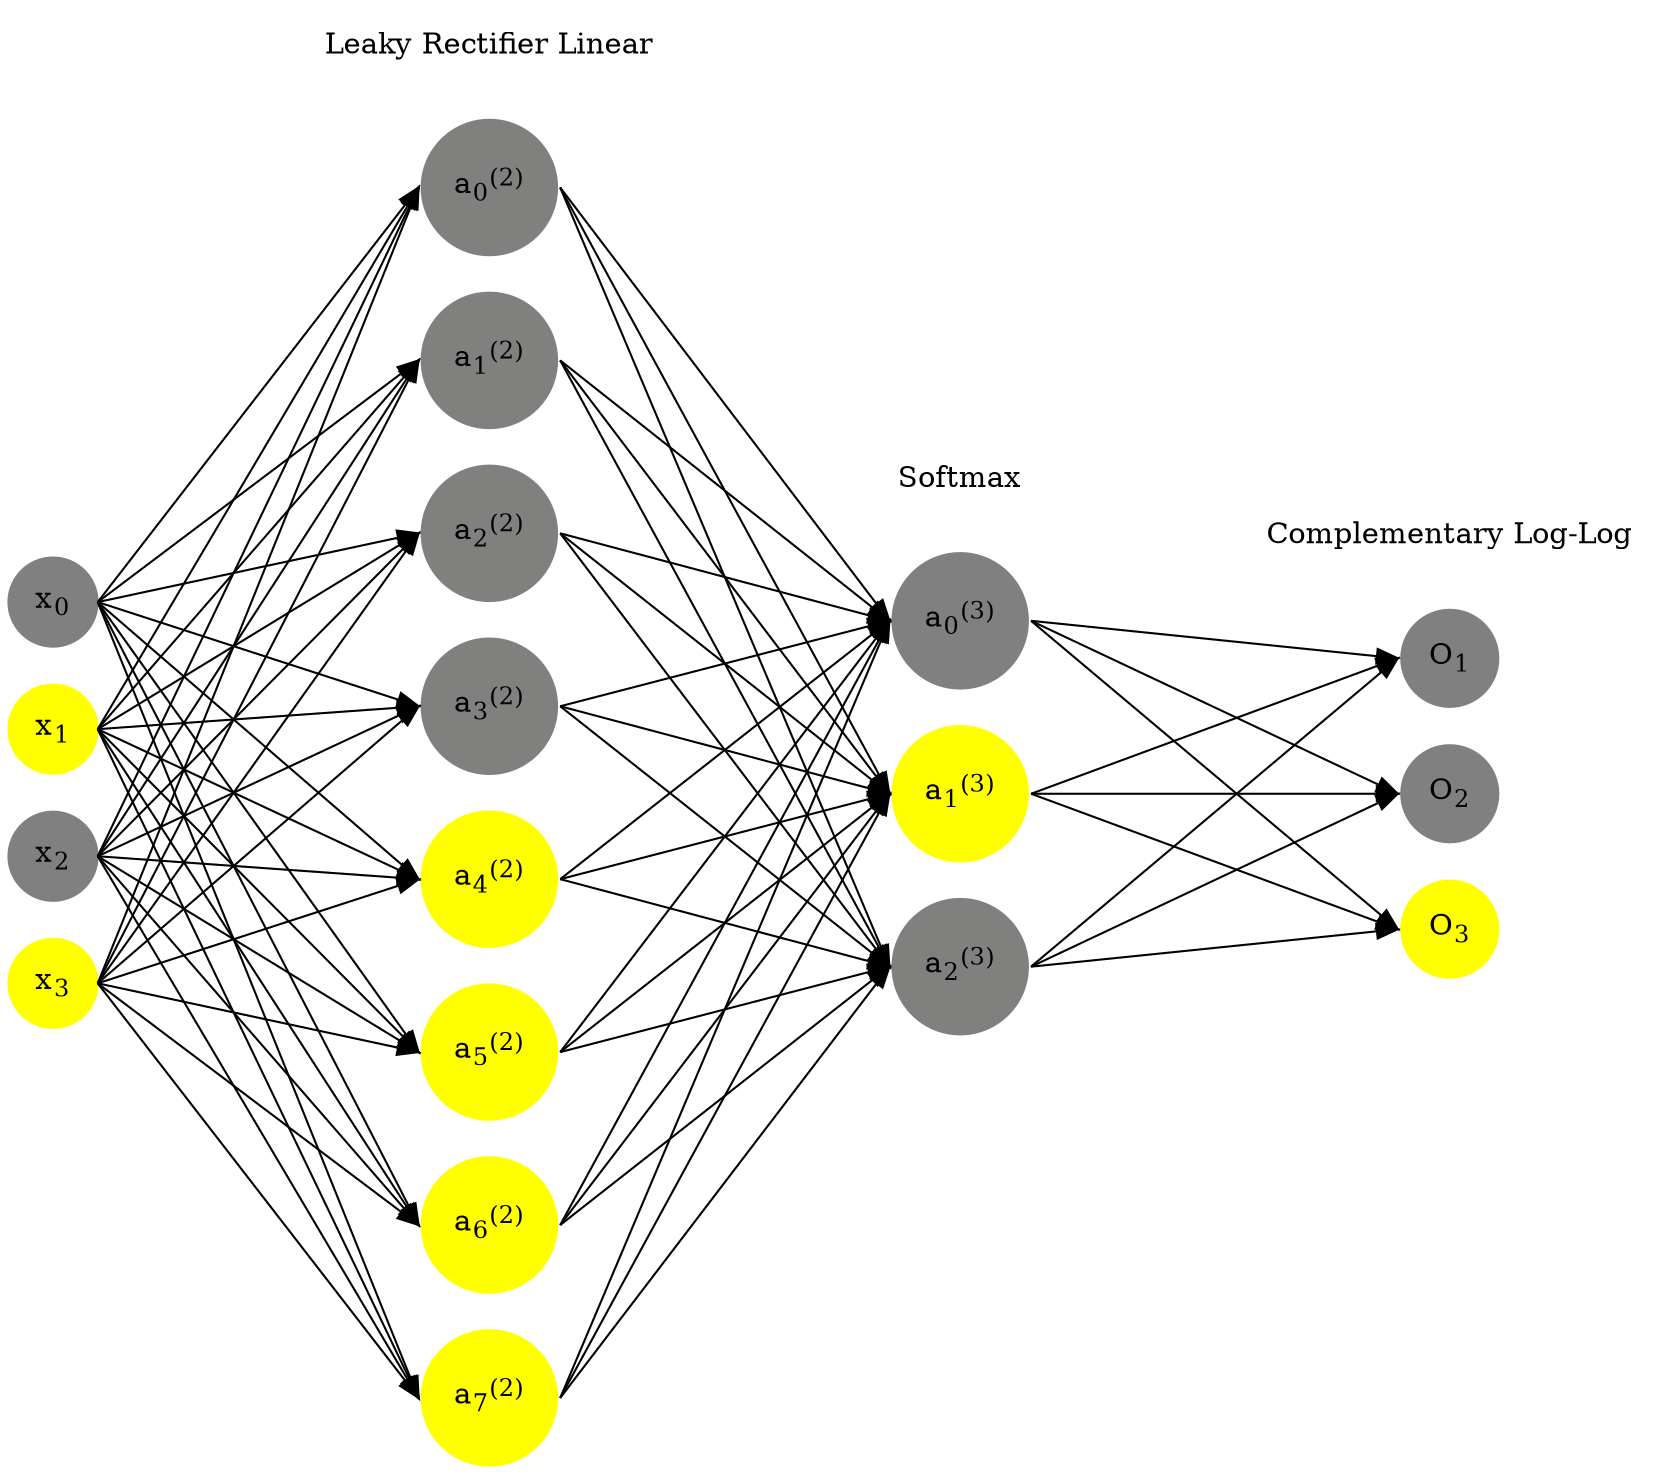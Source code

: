 digraph G {
	rankdir = LR;
	splines=false;
	edge[style=invis];
	ranksep= 1.4;
	{
	node [shape=circle, color="0.1667, 0.0, 0.5", style=filled, fillcolor="0.1667, 0.0, 0.5"];
	x0 [label=<x<sub>0</sub>>];
	}
	{
	node [shape=circle, color="0.1667, 1.0, 1.0", style=filled, fillcolor="0.1667, 1.0, 1.0"];
	x1 [label=<x<sub>1</sub>>];
	}
	{
	node [shape=circle, color="0.1667, 0.0, 0.5", style=filled, fillcolor="0.1667, 0.0, 0.5"];
	x2 [label=<x<sub>2</sub>>];
	}
	{
	node [shape=circle, color="0.1667, 1.0, 1.0", style=filled, fillcolor="0.1667, 1.0, 1.0"];
	x3 [label=<x<sub>3</sub>>];
	}
	{
	node [shape=circle, color="0.1667, 0.002735, 0.501368", style=filled, fillcolor="0.1667, 0.002735, 0.501368"];
	a02 [label=<a<sub>0</sub><sup>(2)</sup>>];
	}
	{
	node [shape=circle, color="0.1667, 0.006554, 0.503277", style=filled, fillcolor="0.1667, 0.006554, 0.503277"];
	a12 [label=<a<sub>1</sub><sup>(2)</sup>>];
	}
	{
	node [shape=circle, color="0.1667, 0.002304, 0.501152", style=filled, fillcolor="0.1667, 0.002304, 0.501152"];
	a22 [label=<a<sub>2</sub><sup>(2)</sup>>];
	}
	{
	node [shape=circle, color="0.1667, 0.000873, 0.500436", style=filled, fillcolor="0.1667, 0.000873, 0.500436"];
	a32 [label=<a<sub>3</sub><sup>(2)</sup>>];
	}
	{
	node [shape=circle, color="0.1667, 3.344130, 2.172065", style=filled, fillcolor="0.1667, 3.344130, 2.172065"];
	a42 [label=<a<sub>4</sub><sup>(2)</sup>>];
	}
	{
	node [shape=circle, color="0.1667, 3.277989, 2.138995", style=filled, fillcolor="0.1667, 3.277989, 2.138995"];
	a52 [label=<a<sub>5</sub><sup>(2)</sup>>];
	}
	{
	node [shape=circle, color="0.1667, 2.457655, 1.728828", style=filled, fillcolor="0.1667, 2.457655, 1.728828"];
	a62 [label=<a<sub>6</sub><sup>(2)</sup>>];
	}
	{
	node [shape=circle, color="0.1667, 2.790421, 1.895211", style=filled, fillcolor="0.1667, 2.790421, 1.895211"];
	a72 [label=<a<sub>7</sub><sup>(2)</sup>>];
	}
	{
	node [shape=circle, color="0.1667, 0.000000, 0.500000", style=filled, fillcolor="0.1667, 0.000000, 0.500000"];
	a03 [label=<a<sub>0</sub><sup>(3)</sup>>];
	}
	{
	node [shape=circle, color="0.1667, 0.999990, 0.999995", style=filled, fillcolor="0.1667, 0.999990, 0.999995"];
	a13 [label=<a<sub>1</sub><sup>(3)</sup>>];
	}
	{
	node [shape=circle, color="0.1667, 0.000010, 0.500005", style=filled, fillcolor="0.1667, 0.000010, 0.500005"];
	a23 [label=<a<sub>2</sub><sup>(3)</sup>>];
	}
	{
	node [shape=circle, color="0.1667, 0.0, 0.5", style=filled, fillcolor="0.1667, 0.0, 0.5"];
	O1 [label=<O<sub>1</sub>>];
	}
	{
	node [shape=circle, color="0.1667, 0.0, 0.5", style=filled, fillcolor="0.1667, 0.0, 0.5"];
	O2 [label=<O<sub>2</sub>>];
	}
	{
	node [shape=circle, color="0.1667, 1.0, 1.0", style=filled, fillcolor="0.1667, 1.0, 1.0"];
	O3 [label=<O<sub>3</sub>>];
	}
	{
	rank=same;
	x0->x1->x2->x3;
	}
	{
	rank=same;
	a02->a12->a22->a32->a42->a52->a62->a72;
	}
	{
	rank=same;
	a03->a13->a23;
	}
	{
	rank=same;
	O1->O2->O3;
	}
	l1 [shape=plaintext,label="Leaky Rectifier Linear"];
	l1->a02;
	{rank=same; l1;a02};
	l2 [shape=plaintext,label="Softmax"];
	l2->a03;
	{rank=same; l2;a03};
	l3 [shape=plaintext,label="Complementary Log-Log"];
	l3->O1;
	{rank=same; l3;O1};
edge[style=solid, tailport=e, headport=w];
	{x0;x1;x2;x3} -> {a02;a12;a22;a32;a42;a52;a62;a72};
	{a02;a12;a22;a32;a42;a52;a62;a72} -> {a03;a13;a23};
	{a03;a13;a23} -> {O1,O2,O3};
}